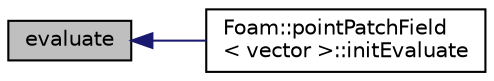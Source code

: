 digraph "evaluate"
{
  bgcolor="transparent";
  edge [fontname="Helvetica",fontsize="10",labelfontname="Helvetica",labelfontsize="10"];
  node [fontname="Helvetica",fontsize="10",shape=record];
  rankdir="LR";
  Node1 [label="evaluate",height=0.2,width=0.4,color="black", fillcolor="grey75", style="filled", fontcolor="black"];
  Node1 -> Node2 [dir="back",color="midnightblue",fontsize="10",style="solid",fontname="Helvetica"];
  Node2 [label="Foam::pointPatchField\l\< vector \>::initEvaluate",height=0.2,width=0.4,color="black",URL="$a01898.html#a61f753df7fc804b3c291d9575e062016",tooltip="Initialise evaluation of the patch field (do nothing) "];
}
